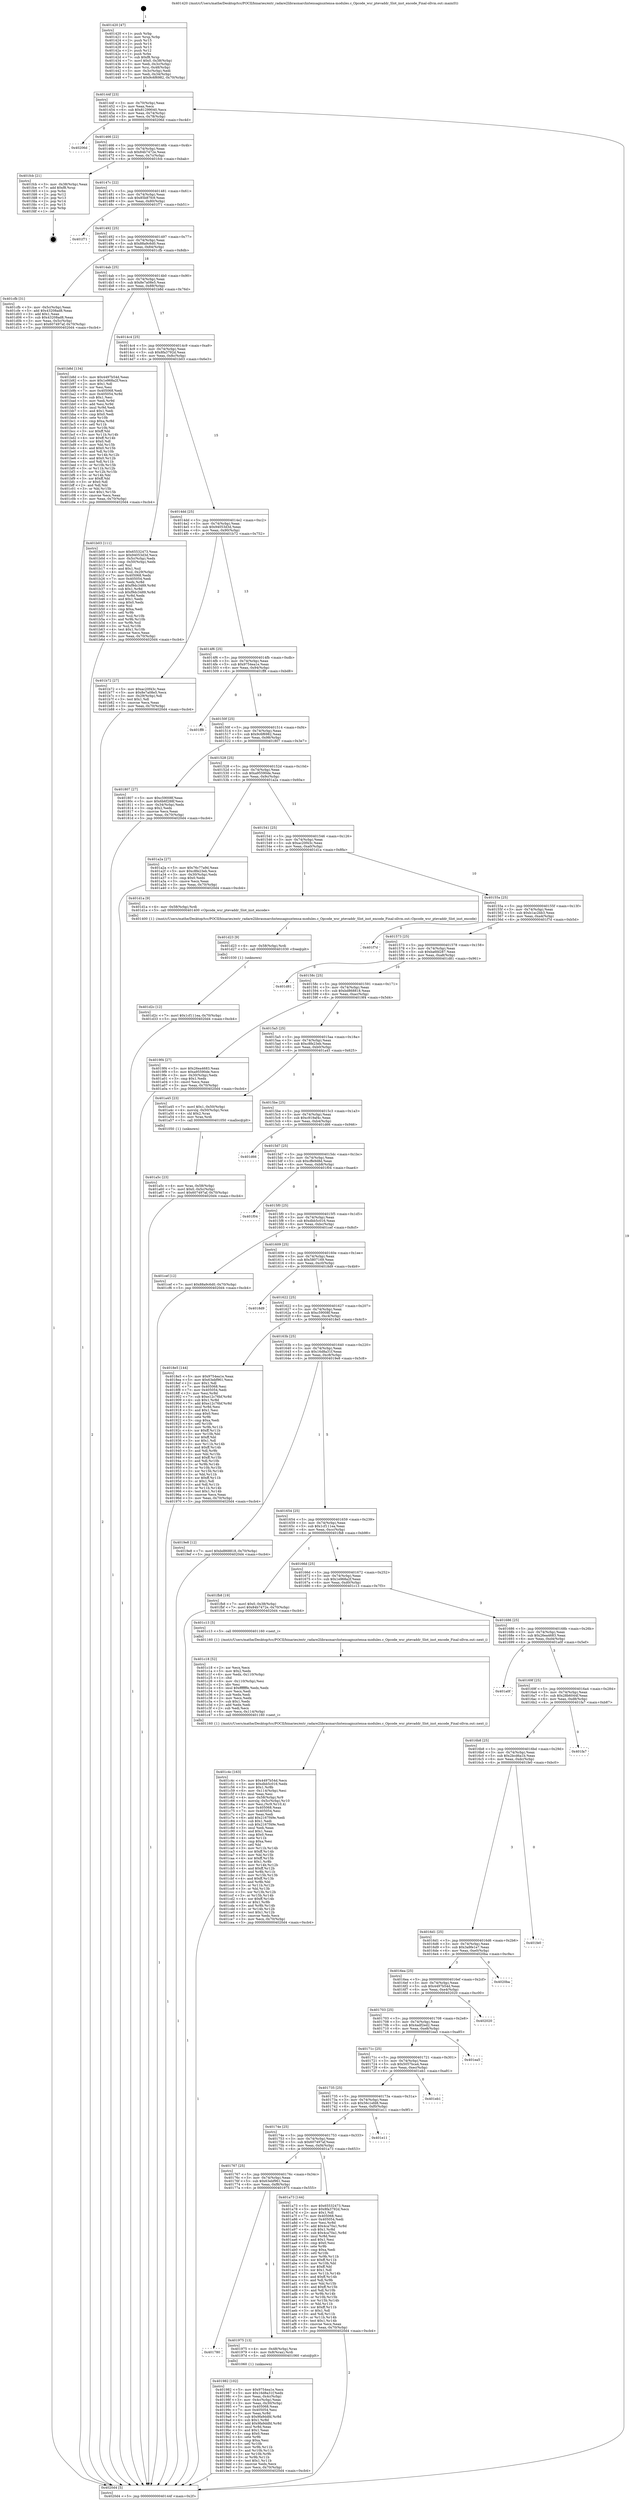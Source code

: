 digraph "0x401420" {
  label = "0x401420 (/mnt/c/Users/mathe/Desktop/tcc/POCII/binaries/extr_radare2librasmarchxtensagnuxtensa-modules.c_Opcode_wsr_ptevaddr_Slot_inst_encode_Final-ollvm.out::main(0))"
  labelloc = "t"
  node[shape=record]

  Entry [label="",width=0.3,height=0.3,shape=circle,fillcolor=black,style=filled]
  "0x40144f" [label="{
     0x40144f [23]\l
     | [instrs]\l
     &nbsp;&nbsp;0x40144f \<+3\>: mov -0x70(%rbp),%eax\l
     &nbsp;&nbsp;0x401452 \<+2\>: mov %eax,%ecx\l
     &nbsp;&nbsp;0x401454 \<+6\>: sub $0x81299040,%ecx\l
     &nbsp;&nbsp;0x40145a \<+3\>: mov %eax,-0x74(%rbp)\l
     &nbsp;&nbsp;0x40145d \<+3\>: mov %ecx,-0x78(%rbp)\l
     &nbsp;&nbsp;0x401460 \<+6\>: je 000000000040206d \<main+0xc4d\>\l
  }"]
  "0x40206d" [label="{
     0x40206d\l
  }", style=dashed]
  "0x401466" [label="{
     0x401466 [22]\l
     | [instrs]\l
     &nbsp;&nbsp;0x401466 \<+5\>: jmp 000000000040146b \<main+0x4b\>\l
     &nbsp;&nbsp;0x40146b \<+3\>: mov -0x74(%rbp),%eax\l
     &nbsp;&nbsp;0x40146e \<+5\>: sub $0x84b7472e,%eax\l
     &nbsp;&nbsp;0x401473 \<+3\>: mov %eax,-0x7c(%rbp)\l
     &nbsp;&nbsp;0x401476 \<+6\>: je 0000000000401fcb \<main+0xbab\>\l
  }"]
  Exit [label="",width=0.3,height=0.3,shape=circle,fillcolor=black,style=filled,peripheries=2]
  "0x401fcb" [label="{
     0x401fcb [21]\l
     | [instrs]\l
     &nbsp;&nbsp;0x401fcb \<+3\>: mov -0x38(%rbp),%eax\l
     &nbsp;&nbsp;0x401fce \<+7\>: add $0xf8,%rsp\l
     &nbsp;&nbsp;0x401fd5 \<+1\>: pop %rbx\l
     &nbsp;&nbsp;0x401fd6 \<+2\>: pop %r12\l
     &nbsp;&nbsp;0x401fd8 \<+2\>: pop %r13\l
     &nbsp;&nbsp;0x401fda \<+2\>: pop %r14\l
     &nbsp;&nbsp;0x401fdc \<+2\>: pop %r15\l
     &nbsp;&nbsp;0x401fde \<+1\>: pop %rbp\l
     &nbsp;&nbsp;0x401fdf \<+1\>: ret\l
  }"]
  "0x40147c" [label="{
     0x40147c [22]\l
     | [instrs]\l
     &nbsp;&nbsp;0x40147c \<+5\>: jmp 0000000000401481 \<main+0x61\>\l
     &nbsp;&nbsp;0x401481 \<+3\>: mov -0x74(%rbp),%eax\l
     &nbsp;&nbsp;0x401484 \<+5\>: sub $0x85b87fc9,%eax\l
     &nbsp;&nbsp;0x401489 \<+3\>: mov %eax,-0x80(%rbp)\l
     &nbsp;&nbsp;0x40148c \<+6\>: je 0000000000401f71 \<main+0xb51\>\l
  }"]
  "0x401d2c" [label="{
     0x401d2c [12]\l
     | [instrs]\l
     &nbsp;&nbsp;0x401d2c \<+7\>: movl $0x1cf111ea,-0x70(%rbp)\l
     &nbsp;&nbsp;0x401d33 \<+5\>: jmp 00000000004020d4 \<main+0xcb4\>\l
  }"]
  "0x401f71" [label="{
     0x401f71\l
  }", style=dashed]
  "0x401492" [label="{
     0x401492 [25]\l
     | [instrs]\l
     &nbsp;&nbsp;0x401492 \<+5\>: jmp 0000000000401497 \<main+0x77\>\l
     &nbsp;&nbsp;0x401497 \<+3\>: mov -0x74(%rbp),%eax\l
     &nbsp;&nbsp;0x40149a \<+5\>: sub $0x88a9c6d0,%eax\l
     &nbsp;&nbsp;0x40149f \<+6\>: mov %eax,-0x84(%rbp)\l
     &nbsp;&nbsp;0x4014a5 \<+6\>: je 0000000000401cfb \<main+0x8db\>\l
  }"]
  "0x401d23" [label="{
     0x401d23 [9]\l
     | [instrs]\l
     &nbsp;&nbsp;0x401d23 \<+4\>: mov -0x58(%rbp),%rdi\l
     &nbsp;&nbsp;0x401d27 \<+5\>: call 0000000000401030 \<free@plt\>\l
     | [calls]\l
     &nbsp;&nbsp;0x401030 \{1\} (unknown)\l
  }"]
  "0x401cfb" [label="{
     0x401cfb [31]\l
     | [instrs]\l
     &nbsp;&nbsp;0x401cfb \<+3\>: mov -0x5c(%rbp),%eax\l
     &nbsp;&nbsp;0x401cfe \<+5\>: add $0x43208ad8,%eax\l
     &nbsp;&nbsp;0x401d03 \<+3\>: add $0x1,%eax\l
     &nbsp;&nbsp;0x401d06 \<+5\>: sub $0x43208ad8,%eax\l
     &nbsp;&nbsp;0x401d0b \<+3\>: mov %eax,-0x5c(%rbp)\l
     &nbsp;&nbsp;0x401d0e \<+7\>: movl $0x607497af,-0x70(%rbp)\l
     &nbsp;&nbsp;0x401d15 \<+5\>: jmp 00000000004020d4 \<main+0xcb4\>\l
  }"]
  "0x4014ab" [label="{
     0x4014ab [25]\l
     | [instrs]\l
     &nbsp;&nbsp;0x4014ab \<+5\>: jmp 00000000004014b0 \<main+0x90\>\l
     &nbsp;&nbsp;0x4014b0 \<+3\>: mov -0x74(%rbp),%eax\l
     &nbsp;&nbsp;0x4014b3 \<+5\>: sub $0x8e7a08e5,%eax\l
     &nbsp;&nbsp;0x4014b8 \<+6\>: mov %eax,-0x88(%rbp)\l
     &nbsp;&nbsp;0x4014be \<+6\>: je 0000000000401b8d \<main+0x76d\>\l
  }"]
  "0x401c4c" [label="{
     0x401c4c [163]\l
     | [instrs]\l
     &nbsp;&nbsp;0x401c4c \<+5\>: mov $0x4497b54d,%ecx\l
     &nbsp;&nbsp;0x401c51 \<+5\>: mov $0xdbb5c016,%edx\l
     &nbsp;&nbsp;0x401c56 \<+3\>: mov $0x1,%r8b\l
     &nbsp;&nbsp;0x401c59 \<+6\>: mov -0x114(%rbp),%esi\l
     &nbsp;&nbsp;0x401c5f \<+3\>: imul %eax,%esi\l
     &nbsp;&nbsp;0x401c62 \<+4\>: mov -0x58(%rbp),%r9\l
     &nbsp;&nbsp;0x401c66 \<+4\>: movslq -0x5c(%rbp),%r10\l
     &nbsp;&nbsp;0x401c6a \<+4\>: mov %esi,(%r9,%r10,4)\l
     &nbsp;&nbsp;0x401c6e \<+7\>: mov 0x405068,%eax\l
     &nbsp;&nbsp;0x401c75 \<+7\>: mov 0x405054,%esi\l
     &nbsp;&nbsp;0x401c7c \<+2\>: mov %eax,%edi\l
     &nbsp;&nbsp;0x401c7e \<+6\>: add $0x2167f49e,%edi\l
     &nbsp;&nbsp;0x401c84 \<+3\>: sub $0x1,%edi\l
     &nbsp;&nbsp;0x401c87 \<+6\>: sub $0x2167f49e,%edi\l
     &nbsp;&nbsp;0x401c8d \<+3\>: imul %edi,%eax\l
     &nbsp;&nbsp;0x401c90 \<+3\>: and $0x1,%eax\l
     &nbsp;&nbsp;0x401c93 \<+3\>: cmp $0x0,%eax\l
     &nbsp;&nbsp;0x401c96 \<+4\>: sete %r11b\l
     &nbsp;&nbsp;0x401c9a \<+3\>: cmp $0xa,%esi\l
     &nbsp;&nbsp;0x401c9d \<+3\>: setl %bl\l
     &nbsp;&nbsp;0x401ca0 \<+3\>: mov %r11b,%r14b\l
     &nbsp;&nbsp;0x401ca3 \<+4\>: xor $0xff,%r14b\l
     &nbsp;&nbsp;0x401ca7 \<+3\>: mov %bl,%r15b\l
     &nbsp;&nbsp;0x401caa \<+4\>: xor $0xff,%r15b\l
     &nbsp;&nbsp;0x401cae \<+4\>: xor $0x1,%r8b\l
     &nbsp;&nbsp;0x401cb2 \<+3\>: mov %r14b,%r12b\l
     &nbsp;&nbsp;0x401cb5 \<+4\>: and $0xff,%r12b\l
     &nbsp;&nbsp;0x401cb9 \<+3\>: and %r8b,%r11b\l
     &nbsp;&nbsp;0x401cbc \<+3\>: mov %r15b,%r13b\l
     &nbsp;&nbsp;0x401cbf \<+4\>: and $0xff,%r13b\l
     &nbsp;&nbsp;0x401cc3 \<+3\>: and %r8b,%bl\l
     &nbsp;&nbsp;0x401cc6 \<+3\>: or %r11b,%r12b\l
     &nbsp;&nbsp;0x401cc9 \<+3\>: or %bl,%r13b\l
     &nbsp;&nbsp;0x401ccc \<+3\>: xor %r13b,%r12b\l
     &nbsp;&nbsp;0x401ccf \<+3\>: or %r15b,%r14b\l
     &nbsp;&nbsp;0x401cd2 \<+4\>: xor $0xff,%r14b\l
     &nbsp;&nbsp;0x401cd6 \<+4\>: or $0x1,%r8b\l
     &nbsp;&nbsp;0x401cda \<+3\>: and %r8b,%r14b\l
     &nbsp;&nbsp;0x401cdd \<+3\>: or %r14b,%r12b\l
     &nbsp;&nbsp;0x401ce0 \<+4\>: test $0x1,%r12b\l
     &nbsp;&nbsp;0x401ce4 \<+3\>: cmovne %edx,%ecx\l
     &nbsp;&nbsp;0x401ce7 \<+3\>: mov %ecx,-0x70(%rbp)\l
     &nbsp;&nbsp;0x401cea \<+5\>: jmp 00000000004020d4 \<main+0xcb4\>\l
  }"]
  "0x401b8d" [label="{
     0x401b8d [134]\l
     | [instrs]\l
     &nbsp;&nbsp;0x401b8d \<+5\>: mov $0x4497b54d,%eax\l
     &nbsp;&nbsp;0x401b92 \<+5\>: mov $0x1e968a2f,%ecx\l
     &nbsp;&nbsp;0x401b97 \<+2\>: mov $0x1,%dl\l
     &nbsp;&nbsp;0x401b99 \<+2\>: xor %esi,%esi\l
     &nbsp;&nbsp;0x401b9b \<+7\>: mov 0x405068,%edi\l
     &nbsp;&nbsp;0x401ba2 \<+8\>: mov 0x405054,%r8d\l
     &nbsp;&nbsp;0x401baa \<+3\>: sub $0x1,%esi\l
     &nbsp;&nbsp;0x401bad \<+3\>: mov %edi,%r9d\l
     &nbsp;&nbsp;0x401bb0 \<+3\>: add %esi,%r9d\l
     &nbsp;&nbsp;0x401bb3 \<+4\>: imul %r9d,%edi\l
     &nbsp;&nbsp;0x401bb7 \<+3\>: and $0x1,%edi\l
     &nbsp;&nbsp;0x401bba \<+3\>: cmp $0x0,%edi\l
     &nbsp;&nbsp;0x401bbd \<+4\>: sete %r10b\l
     &nbsp;&nbsp;0x401bc1 \<+4\>: cmp $0xa,%r8d\l
     &nbsp;&nbsp;0x401bc5 \<+4\>: setl %r11b\l
     &nbsp;&nbsp;0x401bc9 \<+3\>: mov %r10b,%bl\l
     &nbsp;&nbsp;0x401bcc \<+3\>: xor $0xff,%bl\l
     &nbsp;&nbsp;0x401bcf \<+3\>: mov %r11b,%r14b\l
     &nbsp;&nbsp;0x401bd2 \<+4\>: xor $0xff,%r14b\l
     &nbsp;&nbsp;0x401bd6 \<+3\>: xor $0x0,%dl\l
     &nbsp;&nbsp;0x401bd9 \<+3\>: mov %bl,%r15b\l
     &nbsp;&nbsp;0x401bdc \<+4\>: and $0x0,%r15b\l
     &nbsp;&nbsp;0x401be0 \<+3\>: and %dl,%r10b\l
     &nbsp;&nbsp;0x401be3 \<+3\>: mov %r14b,%r12b\l
     &nbsp;&nbsp;0x401be6 \<+4\>: and $0x0,%r12b\l
     &nbsp;&nbsp;0x401bea \<+3\>: and %dl,%r11b\l
     &nbsp;&nbsp;0x401bed \<+3\>: or %r10b,%r15b\l
     &nbsp;&nbsp;0x401bf0 \<+3\>: or %r11b,%r12b\l
     &nbsp;&nbsp;0x401bf3 \<+3\>: xor %r12b,%r15b\l
     &nbsp;&nbsp;0x401bf6 \<+3\>: or %r14b,%bl\l
     &nbsp;&nbsp;0x401bf9 \<+3\>: xor $0xff,%bl\l
     &nbsp;&nbsp;0x401bfc \<+3\>: or $0x0,%dl\l
     &nbsp;&nbsp;0x401bff \<+2\>: and %dl,%bl\l
     &nbsp;&nbsp;0x401c01 \<+3\>: or %bl,%r15b\l
     &nbsp;&nbsp;0x401c04 \<+4\>: test $0x1,%r15b\l
     &nbsp;&nbsp;0x401c08 \<+3\>: cmovne %ecx,%eax\l
     &nbsp;&nbsp;0x401c0b \<+3\>: mov %eax,-0x70(%rbp)\l
     &nbsp;&nbsp;0x401c0e \<+5\>: jmp 00000000004020d4 \<main+0xcb4\>\l
  }"]
  "0x4014c4" [label="{
     0x4014c4 [25]\l
     | [instrs]\l
     &nbsp;&nbsp;0x4014c4 \<+5\>: jmp 00000000004014c9 \<main+0xa9\>\l
     &nbsp;&nbsp;0x4014c9 \<+3\>: mov -0x74(%rbp),%eax\l
     &nbsp;&nbsp;0x4014cc \<+5\>: sub $0x8fa3792d,%eax\l
     &nbsp;&nbsp;0x4014d1 \<+6\>: mov %eax,-0x8c(%rbp)\l
     &nbsp;&nbsp;0x4014d7 \<+6\>: je 0000000000401b03 \<main+0x6e3\>\l
  }"]
  "0x401c18" [label="{
     0x401c18 [52]\l
     | [instrs]\l
     &nbsp;&nbsp;0x401c18 \<+2\>: xor %ecx,%ecx\l
     &nbsp;&nbsp;0x401c1a \<+5\>: mov $0x2,%edx\l
     &nbsp;&nbsp;0x401c1f \<+6\>: mov %edx,-0x110(%rbp)\l
     &nbsp;&nbsp;0x401c25 \<+1\>: cltd\l
     &nbsp;&nbsp;0x401c26 \<+6\>: mov -0x110(%rbp),%esi\l
     &nbsp;&nbsp;0x401c2c \<+2\>: idiv %esi\l
     &nbsp;&nbsp;0x401c2e \<+6\>: imul $0xfffffffe,%edx,%edx\l
     &nbsp;&nbsp;0x401c34 \<+2\>: mov %ecx,%edi\l
     &nbsp;&nbsp;0x401c36 \<+2\>: sub %edx,%edi\l
     &nbsp;&nbsp;0x401c38 \<+2\>: mov %ecx,%edx\l
     &nbsp;&nbsp;0x401c3a \<+3\>: sub $0x1,%edx\l
     &nbsp;&nbsp;0x401c3d \<+2\>: add %edx,%edi\l
     &nbsp;&nbsp;0x401c3f \<+2\>: sub %edi,%ecx\l
     &nbsp;&nbsp;0x401c41 \<+6\>: mov %ecx,-0x114(%rbp)\l
     &nbsp;&nbsp;0x401c47 \<+5\>: call 0000000000401160 \<next_i\>\l
     | [calls]\l
     &nbsp;&nbsp;0x401160 \{1\} (/mnt/c/Users/mathe/Desktop/tcc/POCII/binaries/extr_radare2librasmarchxtensagnuxtensa-modules.c_Opcode_wsr_ptevaddr_Slot_inst_encode_Final-ollvm.out::next_i)\l
  }"]
  "0x401b03" [label="{
     0x401b03 [111]\l
     | [instrs]\l
     &nbsp;&nbsp;0x401b03 \<+5\>: mov $0x65532473,%eax\l
     &nbsp;&nbsp;0x401b08 \<+5\>: mov $0x94053d3d,%ecx\l
     &nbsp;&nbsp;0x401b0d \<+3\>: mov -0x5c(%rbp),%edx\l
     &nbsp;&nbsp;0x401b10 \<+3\>: cmp -0x50(%rbp),%edx\l
     &nbsp;&nbsp;0x401b13 \<+4\>: setl %sil\l
     &nbsp;&nbsp;0x401b17 \<+4\>: and $0x1,%sil\l
     &nbsp;&nbsp;0x401b1b \<+4\>: mov %sil,-0x29(%rbp)\l
     &nbsp;&nbsp;0x401b1f \<+7\>: mov 0x405068,%edx\l
     &nbsp;&nbsp;0x401b26 \<+7\>: mov 0x405054,%edi\l
     &nbsp;&nbsp;0x401b2d \<+3\>: mov %edx,%r8d\l
     &nbsp;&nbsp;0x401b30 \<+7\>: add $0xf9dc3489,%r8d\l
     &nbsp;&nbsp;0x401b37 \<+4\>: sub $0x1,%r8d\l
     &nbsp;&nbsp;0x401b3b \<+7\>: sub $0xf9dc3489,%r8d\l
     &nbsp;&nbsp;0x401b42 \<+4\>: imul %r8d,%edx\l
     &nbsp;&nbsp;0x401b46 \<+3\>: and $0x1,%edx\l
     &nbsp;&nbsp;0x401b49 \<+3\>: cmp $0x0,%edx\l
     &nbsp;&nbsp;0x401b4c \<+4\>: sete %sil\l
     &nbsp;&nbsp;0x401b50 \<+3\>: cmp $0xa,%edi\l
     &nbsp;&nbsp;0x401b53 \<+4\>: setl %r9b\l
     &nbsp;&nbsp;0x401b57 \<+3\>: mov %sil,%r10b\l
     &nbsp;&nbsp;0x401b5a \<+3\>: and %r9b,%r10b\l
     &nbsp;&nbsp;0x401b5d \<+3\>: xor %r9b,%sil\l
     &nbsp;&nbsp;0x401b60 \<+3\>: or %sil,%r10b\l
     &nbsp;&nbsp;0x401b63 \<+4\>: test $0x1,%r10b\l
     &nbsp;&nbsp;0x401b67 \<+3\>: cmovne %ecx,%eax\l
     &nbsp;&nbsp;0x401b6a \<+3\>: mov %eax,-0x70(%rbp)\l
     &nbsp;&nbsp;0x401b6d \<+5\>: jmp 00000000004020d4 \<main+0xcb4\>\l
  }"]
  "0x4014dd" [label="{
     0x4014dd [25]\l
     | [instrs]\l
     &nbsp;&nbsp;0x4014dd \<+5\>: jmp 00000000004014e2 \<main+0xc2\>\l
     &nbsp;&nbsp;0x4014e2 \<+3\>: mov -0x74(%rbp),%eax\l
     &nbsp;&nbsp;0x4014e5 \<+5\>: sub $0x94053d3d,%eax\l
     &nbsp;&nbsp;0x4014ea \<+6\>: mov %eax,-0x90(%rbp)\l
     &nbsp;&nbsp;0x4014f0 \<+6\>: je 0000000000401b72 \<main+0x752\>\l
  }"]
  "0x401a5c" [label="{
     0x401a5c [23]\l
     | [instrs]\l
     &nbsp;&nbsp;0x401a5c \<+4\>: mov %rax,-0x58(%rbp)\l
     &nbsp;&nbsp;0x401a60 \<+7\>: movl $0x0,-0x5c(%rbp)\l
     &nbsp;&nbsp;0x401a67 \<+7\>: movl $0x607497af,-0x70(%rbp)\l
     &nbsp;&nbsp;0x401a6e \<+5\>: jmp 00000000004020d4 \<main+0xcb4\>\l
  }"]
  "0x401b72" [label="{
     0x401b72 [27]\l
     | [instrs]\l
     &nbsp;&nbsp;0x401b72 \<+5\>: mov $0xac20f43c,%eax\l
     &nbsp;&nbsp;0x401b77 \<+5\>: mov $0x8e7a08e5,%ecx\l
     &nbsp;&nbsp;0x401b7c \<+3\>: mov -0x29(%rbp),%dl\l
     &nbsp;&nbsp;0x401b7f \<+3\>: test $0x1,%dl\l
     &nbsp;&nbsp;0x401b82 \<+3\>: cmovne %ecx,%eax\l
     &nbsp;&nbsp;0x401b85 \<+3\>: mov %eax,-0x70(%rbp)\l
     &nbsp;&nbsp;0x401b88 \<+5\>: jmp 00000000004020d4 \<main+0xcb4\>\l
  }"]
  "0x4014f6" [label="{
     0x4014f6 [25]\l
     | [instrs]\l
     &nbsp;&nbsp;0x4014f6 \<+5\>: jmp 00000000004014fb \<main+0xdb\>\l
     &nbsp;&nbsp;0x4014fb \<+3\>: mov -0x74(%rbp),%eax\l
     &nbsp;&nbsp;0x4014fe \<+5\>: sub $0x9754ea1e,%eax\l
     &nbsp;&nbsp;0x401503 \<+6\>: mov %eax,-0x94(%rbp)\l
     &nbsp;&nbsp;0x401509 \<+6\>: je 0000000000401ff8 \<main+0xbd8\>\l
  }"]
  "0x401982" [label="{
     0x401982 [102]\l
     | [instrs]\l
     &nbsp;&nbsp;0x401982 \<+5\>: mov $0x9754ea1e,%ecx\l
     &nbsp;&nbsp;0x401987 \<+5\>: mov $0x16d8a31f,%edx\l
     &nbsp;&nbsp;0x40198c \<+3\>: mov %eax,-0x4c(%rbp)\l
     &nbsp;&nbsp;0x40198f \<+3\>: mov -0x4c(%rbp),%eax\l
     &nbsp;&nbsp;0x401992 \<+3\>: mov %eax,-0x30(%rbp)\l
     &nbsp;&nbsp;0x401995 \<+7\>: mov 0x405068,%eax\l
     &nbsp;&nbsp;0x40199c \<+7\>: mov 0x405054,%esi\l
     &nbsp;&nbsp;0x4019a3 \<+3\>: mov %eax,%r8d\l
     &nbsp;&nbsp;0x4019a6 \<+7\>: sub $0x9fa9ddfd,%r8d\l
     &nbsp;&nbsp;0x4019ad \<+4\>: sub $0x1,%r8d\l
     &nbsp;&nbsp;0x4019b1 \<+7\>: add $0x9fa9ddfd,%r8d\l
     &nbsp;&nbsp;0x4019b8 \<+4\>: imul %r8d,%eax\l
     &nbsp;&nbsp;0x4019bc \<+3\>: and $0x1,%eax\l
     &nbsp;&nbsp;0x4019bf \<+3\>: cmp $0x0,%eax\l
     &nbsp;&nbsp;0x4019c2 \<+4\>: sete %r9b\l
     &nbsp;&nbsp;0x4019c6 \<+3\>: cmp $0xa,%esi\l
     &nbsp;&nbsp;0x4019c9 \<+4\>: setl %r10b\l
     &nbsp;&nbsp;0x4019cd \<+3\>: mov %r9b,%r11b\l
     &nbsp;&nbsp;0x4019d0 \<+3\>: and %r10b,%r11b\l
     &nbsp;&nbsp;0x4019d3 \<+3\>: xor %r10b,%r9b\l
     &nbsp;&nbsp;0x4019d6 \<+3\>: or %r9b,%r11b\l
     &nbsp;&nbsp;0x4019d9 \<+4\>: test $0x1,%r11b\l
     &nbsp;&nbsp;0x4019dd \<+3\>: cmovne %edx,%ecx\l
     &nbsp;&nbsp;0x4019e0 \<+3\>: mov %ecx,-0x70(%rbp)\l
     &nbsp;&nbsp;0x4019e3 \<+5\>: jmp 00000000004020d4 \<main+0xcb4\>\l
  }"]
  "0x401ff8" [label="{
     0x401ff8\l
  }", style=dashed]
  "0x40150f" [label="{
     0x40150f [25]\l
     | [instrs]\l
     &nbsp;&nbsp;0x40150f \<+5\>: jmp 0000000000401514 \<main+0xf4\>\l
     &nbsp;&nbsp;0x401514 \<+3\>: mov -0x74(%rbp),%eax\l
     &nbsp;&nbsp;0x401517 \<+5\>: sub $0x9c6f6982,%eax\l
     &nbsp;&nbsp;0x40151c \<+6\>: mov %eax,-0x98(%rbp)\l
     &nbsp;&nbsp;0x401522 \<+6\>: je 0000000000401807 \<main+0x3e7\>\l
  }"]
  "0x401780" [label="{
     0x401780\l
  }", style=dashed]
  "0x401807" [label="{
     0x401807 [27]\l
     | [instrs]\l
     &nbsp;&nbsp;0x401807 \<+5\>: mov $0xc59008f,%eax\l
     &nbsp;&nbsp;0x40180c \<+5\>: mov $0x6b6f288f,%ecx\l
     &nbsp;&nbsp;0x401811 \<+3\>: mov -0x34(%rbp),%edx\l
     &nbsp;&nbsp;0x401814 \<+3\>: cmp $0x2,%edx\l
     &nbsp;&nbsp;0x401817 \<+3\>: cmovne %ecx,%eax\l
     &nbsp;&nbsp;0x40181a \<+3\>: mov %eax,-0x70(%rbp)\l
     &nbsp;&nbsp;0x40181d \<+5\>: jmp 00000000004020d4 \<main+0xcb4\>\l
  }"]
  "0x401528" [label="{
     0x401528 [25]\l
     | [instrs]\l
     &nbsp;&nbsp;0x401528 \<+5\>: jmp 000000000040152d \<main+0x10d\>\l
     &nbsp;&nbsp;0x40152d \<+3\>: mov -0x74(%rbp),%eax\l
     &nbsp;&nbsp;0x401530 \<+5\>: sub $0xa95590de,%eax\l
     &nbsp;&nbsp;0x401535 \<+6\>: mov %eax,-0x9c(%rbp)\l
     &nbsp;&nbsp;0x40153b \<+6\>: je 0000000000401a2a \<main+0x60a\>\l
  }"]
  "0x4020d4" [label="{
     0x4020d4 [5]\l
     | [instrs]\l
     &nbsp;&nbsp;0x4020d4 \<+5\>: jmp 000000000040144f \<main+0x2f\>\l
  }"]
  "0x401420" [label="{
     0x401420 [47]\l
     | [instrs]\l
     &nbsp;&nbsp;0x401420 \<+1\>: push %rbp\l
     &nbsp;&nbsp;0x401421 \<+3\>: mov %rsp,%rbp\l
     &nbsp;&nbsp;0x401424 \<+2\>: push %r15\l
     &nbsp;&nbsp;0x401426 \<+2\>: push %r14\l
     &nbsp;&nbsp;0x401428 \<+2\>: push %r13\l
     &nbsp;&nbsp;0x40142a \<+2\>: push %r12\l
     &nbsp;&nbsp;0x40142c \<+1\>: push %rbx\l
     &nbsp;&nbsp;0x40142d \<+7\>: sub $0xf8,%rsp\l
     &nbsp;&nbsp;0x401434 \<+7\>: movl $0x0,-0x38(%rbp)\l
     &nbsp;&nbsp;0x40143b \<+3\>: mov %edi,-0x3c(%rbp)\l
     &nbsp;&nbsp;0x40143e \<+4\>: mov %rsi,-0x48(%rbp)\l
     &nbsp;&nbsp;0x401442 \<+3\>: mov -0x3c(%rbp),%edi\l
     &nbsp;&nbsp;0x401445 \<+3\>: mov %edi,-0x34(%rbp)\l
     &nbsp;&nbsp;0x401448 \<+7\>: movl $0x9c6f6982,-0x70(%rbp)\l
  }"]
  "0x401975" [label="{
     0x401975 [13]\l
     | [instrs]\l
     &nbsp;&nbsp;0x401975 \<+4\>: mov -0x48(%rbp),%rax\l
     &nbsp;&nbsp;0x401979 \<+4\>: mov 0x8(%rax),%rdi\l
     &nbsp;&nbsp;0x40197d \<+5\>: call 0000000000401060 \<atoi@plt\>\l
     | [calls]\l
     &nbsp;&nbsp;0x401060 \{1\} (unknown)\l
  }"]
  "0x401a2a" [label="{
     0x401a2a [27]\l
     | [instrs]\l
     &nbsp;&nbsp;0x401a2a \<+5\>: mov $0x76c77a9d,%eax\l
     &nbsp;&nbsp;0x401a2f \<+5\>: mov $0xc8fe23eb,%ecx\l
     &nbsp;&nbsp;0x401a34 \<+3\>: mov -0x30(%rbp),%edx\l
     &nbsp;&nbsp;0x401a37 \<+3\>: cmp $0x0,%edx\l
     &nbsp;&nbsp;0x401a3a \<+3\>: cmove %ecx,%eax\l
     &nbsp;&nbsp;0x401a3d \<+3\>: mov %eax,-0x70(%rbp)\l
     &nbsp;&nbsp;0x401a40 \<+5\>: jmp 00000000004020d4 \<main+0xcb4\>\l
  }"]
  "0x401541" [label="{
     0x401541 [25]\l
     | [instrs]\l
     &nbsp;&nbsp;0x401541 \<+5\>: jmp 0000000000401546 \<main+0x126\>\l
     &nbsp;&nbsp;0x401546 \<+3\>: mov -0x74(%rbp),%eax\l
     &nbsp;&nbsp;0x401549 \<+5\>: sub $0xac20f43c,%eax\l
     &nbsp;&nbsp;0x40154e \<+6\>: mov %eax,-0xa0(%rbp)\l
     &nbsp;&nbsp;0x401554 \<+6\>: je 0000000000401d1a \<main+0x8fa\>\l
  }"]
  "0x401767" [label="{
     0x401767 [25]\l
     | [instrs]\l
     &nbsp;&nbsp;0x401767 \<+5\>: jmp 000000000040176c \<main+0x34c\>\l
     &nbsp;&nbsp;0x40176c \<+3\>: mov -0x74(%rbp),%eax\l
     &nbsp;&nbsp;0x40176f \<+5\>: sub $0x63ebf961,%eax\l
     &nbsp;&nbsp;0x401774 \<+6\>: mov %eax,-0xf8(%rbp)\l
     &nbsp;&nbsp;0x40177a \<+6\>: je 0000000000401975 \<main+0x555\>\l
  }"]
  "0x401d1a" [label="{
     0x401d1a [9]\l
     | [instrs]\l
     &nbsp;&nbsp;0x401d1a \<+4\>: mov -0x58(%rbp),%rdi\l
     &nbsp;&nbsp;0x401d1e \<+5\>: call 0000000000401400 \<Opcode_wsr_ptevaddr_Slot_inst_encode\>\l
     | [calls]\l
     &nbsp;&nbsp;0x401400 \{1\} (/mnt/c/Users/mathe/Desktop/tcc/POCII/binaries/extr_radare2librasmarchxtensagnuxtensa-modules.c_Opcode_wsr_ptevaddr_Slot_inst_encode_Final-ollvm.out::Opcode_wsr_ptevaddr_Slot_inst_encode)\l
  }"]
  "0x40155a" [label="{
     0x40155a [25]\l
     | [instrs]\l
     &nbsp;&nbsp;0x40155a \<+5\>: jmp 000000000040155f \<main+0x13f\>\l
     &nbsp;&nbsp;0x40155f \<+3\>: mov -0x74(%rbp),%eax\l
     &nbsp;&nbsp;0x401562 \<+5\>: sub $0xb1ac2bb3,%eax\l
     &nbsp;&nbsp;0x401567 \<+6\>: mov %eax,-0xa4(%rbp)\l
     &nbsp;&nbsp;0x40156d \<+6\>: je 0000000000401f7d \<main+0xb5d\>\l
  }"]
  "0x401a73" [label="{
     0x401a73 [144]\l
     | [instrs]\l
     &nbsp;&nbsp;0x401a73 \<+5\>: mov $0x65532473,%eax\l
     &nbsp;&nbsp;0x401a78 \<+5\>: mov $0x8fa3792d,%ecx\l
     &nbsp;&nbsp;0x401a7d \<+2\>: mov $0x1,%dl\l
     &nbsp;&nbsp;0x401a7f \<+7\>: mov 0x405068,%esi\l
     &nbsp;&nbsp;0x401a86 \<+7\>: mov 0x405054,%edi\l
     &nbsp;&nbsp;0x401a8d \<+3\>: mov %esi,%r8d\l
     &nbsp;&nbsp;0x401a90 \<+7\>: add $0x4ca70a1,%r8d\l
     &nbsp;&nbsp;0x401a97 \<+4\>: sub $0x1,%r8d\l
     &nbsp;&nbsp;0x401a9b \<+7\>: sub $0x4ca70a1,%r8d\l
     &nbsp;&nbsp;0x401aa2 \<+4\>: imul %r8d,%esi\l
     &nbsp;&nbsp;0x401aa6 \<+3\>: and $0x1,%esi\l
     &nbsp;&nbsp;0x401aa9 \<+3\>: cmp $0x0,%esi\l
     &nbsp;&nbsp;0x401aac \<+4\>: sete %r9b\l
     &nbsp;&nbsp;0x401ab0 \<+3\>: cmp $0xa,%edi\l
     &nbsp;&nbsp;0x401ab3 \<+4\>: setl %r10b\l
     &nbsp;&nbsp;0x401ab7 \<+3\>: mov %r9b,%r11b\l
     &nbsp;&nbsp;0x401aba \<+4\>: xor $0xff,%r11b\l
     &nbsp;&nbsp;0x401abe \<+3\>: mov %r10b,%bl\l
     &nbsp;&nbsp;0x401ac1 \<+3\>: xor $0xff,%bl\l
     &nbsp;&nbsp;0x401ac4 \<+3\>: xor $0x1,%dl\l
     &nbsp;&nbsp;0x401ac7 \<+3\>: mov %r11b,%r14b\l
     &nbsp;&nbsp;0x401aca \<+4\>: and $0xff,%r14b\l
     &nbsp;&nbsp;0x401ace \<+3\>: and %dl,%r9b\l
     &nbsp;&nbsp;0x401ad1 \<+3\>: mov %bl,%r15b\l
     &nbsp;&nbsp;0x401ad4 \<+4\>: and $0xff,%r15b\l
     &nbsp;&nbsp;0x401ad8 \<+3\>: and %dl,%r10b\l
     &nbsp;&nbsp;0x401adb \<+3\>: or %r9b,%r14b\l
     &nbsp;&nbsp;0x401ade \<+3\>: or %r10b,%r15b\l
     &nbsp;&nbsp;0x401ae1 \<+3\>: xor %r15b,%r14b\l
     &nbsp;&nbsp;0x401ae4 \<+3\>: or %bl,%r11b\l
     &nbsp;&nbsp;0x401ae7 \<+4\>: xor $0xff,%r11b\l
     &nbsp;&nbsp;0x401aeb \<+3\>: or $0x1,%dl\l
     &nbsp;&nbsp;0x401aee \<+3\>: and %dl,%r11b\l
     &nbsp;&nbsp;0x401af1 \<+3\>: or %r11b,%r14b\l
     &nbsp;&nbsp;0x401af4 \<+4\>: test $0x1,%r14b\l
     &nbsp;&nbsp;0x401af8 \<+3\>: cmovne %ecx,%eax\l
     &nbsp;&nbsp;0x401afb \<+3\>: mov %eax,-0x70(%rbp)\l
     &nbsp;&nbsp;0x401afe \<+5\>: jmp 00000000004020d4 \<main+0xcb4\>\l
  }"]
  "0x401f7d" [label="{
     0x401f7d\l
  }", style=dashed]
  "0x401573" [label="{
     0x401573 [25]\l
     | [instrs]\l
     &nbsp;&nbsp;0x401573 \<+5\>: jmp 0000000000401578 \<main+0x158\>\l
     &nbsp;&nbsp;0x401578 \<+3\>: mov -0x74(%rbp),%eax\l
     &nbsp;&nbsp;0x40157b \<+5\>: sub $0xba6fd287,%eax\l
     &nbsp;&nbsp;0x401580 \<+6\>: mov %eax,-0xa8(%rbp)\l
     &nbsp;&nbsp;0x401586 \<+6\>: je 0000000000401d81 \<main+0x961\>\l
  }"]
  "0x40174e" [label="{
     0x40174e [25]\l
     | [instrs]\l
     &nbsp;&nbsp;0x40174e \<+5\>: jmp 0000000000401753 \<main+0x333\>\l
     &nbsp;&nbsp;0x401753 \<+3\>: mov -0x74(%rbp),%eax\l
     &nbsp;&nbsp;0x401756 \<+5\>: sub $0x607497af,%eax\l
     &nbsp;&nbsp;0x40175b \<+6\>: mov %eax,-0xf4(%rbp)\l
     &nbsp;&nbsp;0x401761 \<+6\>: je 0000000000401a73 \<main+0x653\>\l
  }"]
  "0x401d81" [label="{
     0x401d81\l
  }", style=dashed]
  "0x40158c" [label="{
     0x40158c [25]\l
     | [instrs]\l
     &nbsp;&nbsp;0x40158c \<+5\>: jmp 0000000000401591 \<main+0x171\>\l
     &nbsp;&nbsp;0x401591 \<+3\>: mov -0x74(%rbp),%eax\l
     &nbsp;&nbsp;0x401594 \<+5\>: sub $0xbd868818,%eax\l
     &nbsp;&nbsp;0x401599 \<+6\>: mov %eax,-0xac(%rbp)\l
     &nbsp;&nbsp;0x40159f \<+6\>: je 00000000004019f4 \<main+0x5d4\>\l
  }"]
  "0x401e11" [label="{
     0x401e11\l
  }", style=dashed]
  "0x4019f4" [label="{
     0x4019f4 [27]\l
     | [instrs]\l
     &nbsp;&nbsp;0x4019f4 \<+5\>: mov $0x26ea4683,%eax\l
     &nbsp;&nbsp;0x4019f9 \<+5\>: mov $0xa95590de,%ecx\l
     &nbsp;&nbsp;0x4019fe \<+3\>: mov -0x30(%rbp),%edx\l
     &nbsp;&nbsp;0x401a01 \<+3\>: cmp $0x1,%edx\l
     &nbsp;&nbsp;0x401a04 \<+3\>: cmovl %ecx,%eax\l
     &nbsp;&nbsp;0x401a07 \<+3\>: mov %eax,-0x70(%rbp)\l
     &nbsp;&nbsp;0x401a0a \<+5\>: jmp 00000000004020d4 \<main+0xcb4\>\l
  }"]
  "0x4015a5" [label="{
     0x4015a5 [25]\l
     | [instrs]\l
     &nbsp;&nbsp;0x4015a5 \<+5\>: jmp 00000000004015aa \<main+0x18a\>\l
     &nbsp;&nbsp;0x4015aa \<+3\>: mov -0x74(%rbp),%eax\l
     &nbsp;&nbsp;0x4015ad \<+5\>: sub $0xc8fe23eb,%eax\l
     &nbsp;&nbsp;0x4015b2 \<+6\>: mov %eax,-0xb0(%rbp)\l
     &nbsp;&nbsp;0x4015b8 \<+6\>: je 0000000000401a45 \<main+0x625\>\l
  }"]
  "0x401735" [label="{
     0x401735 [25]\l
     | [instrs]\l
     &nbsp;&nbsp;0x401735 \<+5\>: jmp 000000000040173a \<main+0x31a\>\l
     &nbsp;&nbsp;0x40173a \<+3\>: mov -0x74(%rbp),%eax\l
     &nbsp;&nbsp;0x40173d \<+5\>: sub $0x56c1efd8,%eax\l
     &nbsp;&nbsp;0x401742 \<+6\>: mov %eax,-0xf0(%rbp)\l
     &nbsp;&nbsp;0x401748 \<+6\>: je 0000000000401e11 \<main+0x9f1\>\l
  }"]
  "0x401a45" [label="{
     0x401a45 [23]\l
     | [instrs]\l
     &nbsp;&nbsp;0x401a45 \<+7\>: movl $0x1,-0x50(%rbp)\l
     &nbsp;&nbsp;0x401a4c \<+4\>: movslq -0x50(%rbp),%rax\l
     &nbsp;&nbsp;0x401a50 \<+4\>: shl $0x2,%rax\l
     &nbsp;&nbsp;0x401a54 \<+3\>: mov %rax,%rdi\l
     &nbsp;&nbsp;0x401a57 \<+5\>: call 0000000000401050 \<malloc@plt\>\l
     | [calls]\l
     &nbsp;&nbsp;0x401050 \{1\} (unknown)\l
  }"]
  "0x4015be" [label="{
     0x4015be [25]\l
     | [instrs]\l
     &nbsp;&nbsp;0x4015be \<+5\>: jmp 00000000004015c3 \<main+0x1a3\>\l
     &nbsp;&nbsp;0x4015c3 \<+3\>: mov -0x74(%rbp),%eax\l
     &nbsp;&nbsp;0x4015c6 \<+5\>: sub $0xc919af4c,%eax\l
     &nbsp;&nbsp;0x4015cb \<+6\>: mov %eax,-0xb4(%rbp)\l
     &nbsp;&nbsp;0x4015d1 \<+6\>: je 0000000000401d66 \<main+0x946\>\l
  }"]
  "0x401eb1" [label="{
     0x401eb1\l
  }", style=dashed]
  "0x401d66" [label="{
     0x401d66\l
  }", style=dashed]
  "0x4015d7" [label="{
     0x4015d7 [25]\l
     | [instrs]\l
     &nbsp;&nbsp;0x4015d7 \<+5\>: jmp 00000000004015dc \<main+0x1bc\>\l
     &nbsp;&nbsp;0x4015dc \<+3\>: mov -0x74(%rbp),%eax\l
     &nbsp;&nbsp;0x4015df \<+5\>: sub $0xcffe9d8d,%eax\l
     &nbsp;&nbsp;0x4015e4 \<+6\>: mov %eax,-0xb8(%rbp)\l
     &nbsp;&nbsp;0x4015ea \<+6\>: je 0000000000401f04 \<main+0xae4\>\l
  }"]
  "0x40171c" [label="{
     0x40171c [25]\l
     | [instrs]\l
     &nbsp;&nbsp;0x40171c \<+5\>: jmp 0000000000401721 \<main+0x301\>\l
     &nbsp;&nbsp;0x401721 \<+3\>: mov -0x74(%rbp),%eax\l
     &nbsp;&nbsp;0x401724 \<+5\>: sub $0x5057bca4,%eax\l
     &nbsp;&nbsp;0x401729 \<+6\>: mov %eax,-0xec(%rbp)\l
     &nbsp;&nbsp;0x40172f \<+6\>: je 0000000000401eb1 \<main+0xa91\>\l
  }"]
  "0x401f04" [label="{
     0x401f04\l
  }", style=dashed]
  "0x4015f0" [label="{
     0x4015f0 [25]\l
     | [instrs]\l
     &nbsp;&nbsp;0x4015f0 \<+5\>: jmp 00000000004015f5 \<main+0x1d5\>\l
     &nbsp;&nbsp;0x4015f5 \<+3\>: mov -0x74(%rbp),%eax\l
     &nbsp;&nbsp;0x4015f8 \<+5\>: sub $0xdbb5c016,%eax\l
     &nbsp;&nbsp;0x4015fd \<+6\>: mov %eax,-0xbc(%rbp)\l
     &nbsp;&nbsp;0x401603 \<+6\>: je 0000000000401cef \<main+0x8cf\>\l
  }"]
  "0x401ea5" [label="{
     0x401ea5\l
  }", style=dashed]
  "0x401cef" [label="{
     0x401cef [12]\l
     | [instrs]\l
     &nbsp;&nbsp;0x401cef \<+7\>: movl $0x88a9c6d0,-0x70(%rbp)\l
     &nbsp;&nbsp;0x401cf6 \<+5\>: jmp 00000000004020d4 \<main+0xcb4\>\l
  }"]
  "0x401609" [label="{
     0x401609 [25]\l
     | [instrs]\l
     &nbsp;&nbsp;0x401609 \<+5\>: jmp 000000000040160e \<main+0x1ee\>\l
     &nbsp;&nbsp;0x40160e \<+3\>: mov -0x74(%rbp),%eax\l
     &nbsp;&nbsp;0x401611 \<+5\>: sub $0x5807169,%eax\l
     &nbsp;&nbsp;0x401616 \<+6\>: mov %eax,-0xc0(%rbp)\l
     &nbsp;&nbsp;0x40161c \<+6\>: je 00000000004018d9 \<main+0x4b9\>\l
  }"]
  "0x401703" [label="{
     0x401703 [25]\l
     | [instrs]\l
     &nbsp;&nbsp;0x401703 \<+5\>: jmp 0000000000401708 \<main+0x2e8\>\l
     &nbsp;&nbsp;0x401708 \<+3\>: mov -0x74(%rbp),%eax\l
     &nbsp;&nbsp;0x40170b \<+5\>: sub $0x4adf2ed2,%eax\l
     &nbsp;&nbsp;0x401710 \<+6\>: mov %eax,-0xe8(%rbp)\l
     &nbsp;&nbsp;0x401716 \<+6\>: je 0000000000401ea5 \<main+0xa85\>\l
  }"]
  "0x4018d9" [label="{
     0x4018d9\l
  }", style=dashed]
  "0x401622" [label="{
     0x401622 [25]\l
     | [instrs]\l
     &nbsp;&nbsp;0x401622 \<+5\>: jmp 0000000000401627 \<main+0x207\>\l
     &nbsp;&nbsp;0x401627 \<+3\>: mov -0x74(%rbp),%eax\l
     &nbsp;&nbsp;0x40162a \<+5\>: sub $0xc59008f,%eax\l
     &nbsp;&nbsp;0x40162f \<+6\>: mov %eax,-0xc4(%rbp)\l
     &nbsp;&nbsp;0x401635 \<+6\>: je 00000000004018e5 \<main+0x4c5\>\l
  }"]
  "0x402020" [label="{
     0x402020\l
  }", style=dashed]
  "0x4018e5" [label="{
     0x4018e5 [144]\l
     | [instrs]\l
     &nbsp;&nbsp;0x4018e5 \<+5\>: mov $0x9754ea1e,%eax\l
     &nbsp;&nbsp;0x4018ea \<+5\>: mov $0x63ebf961,%ecx\l
     &nbsp;&nbsp;0x4018ef \<+2\>: mov $0x1,%dl\l
     &nbsp;&nbsp;0x4018f1 \<+7\>: mov 0x405068,%esi\l
     &nbsp;&nbsp;0x4018f8 \<+7\>: mov 0x405054,%edi\l
     &nbsp;&nbsp;0x4018ff \<+3\>: mov %esi,%r8d\l
     &nbsp;&nbsp;0x401902 \<+7\>: sub $0xe12c76bf,%r8d\l
     &nbsp;&nbsp;0x401909 \<+4\>: sub $0x1,%r8d\l
     &nbsp;&nbsp;0x40190d \<+7\>: add $0xe12c76bf,%r8d\l
     &nbsp;&nbsp;0x401914 \<+4\>: imul %r8d,%esi\l
     &nbsp;&nbsp;0x401918 \<+3\>: and $0x1,%esi\l
     &nbsp;&nbsp;0x40191b \<+3\>: cmp $0x0,%esi\l
     &nbsp;&nbsp;0x40191e \<+4\>: sete %r9b\l
     &nbsp;&nbsp;0x401922 \<+3\>: cmp $0xa,%edi\l
     &nbsp;&nbsp;0x401925 \<+4\>: setl %r10b\l
     &nbsp;&nbsp;0x401929 \<+3\>: mov %r9b,%r11b\l
     &nbsp;&nbsp;0x40192c \<+4\>: xor $0xff,%r11b\l
     &nbsp;&nbsp;0x401930 \<+3\>: mov %r10b,%bl\l
     &nbsp;&nbsp;0x401933 \<+3\>: xor $0xff,%bl\l
     &nbsp;&nbsp;0x401936 \<+3\>: xor $0x1,%dl\l
     &nbsp;&nbsp;0x401939 \<+3\>: mov %r11b,%r14b\l
     &nbsp;&nbsp;0x40193c \<+4\>: and $0xff,%r14b\l
     &nbsp;&nbsp;0x401940 \<+3\>: and %dl,%r9b\l
     &nbsp;&nbsp;0x401943 \<+3\>: mov %bl,%r15b\l
     &nbsp;&nbsp;0x401946 \<+4\>: and $0xff,%r15b\l
     &nbsp;&nbsp;0x40194a \<+3\>: and %dl,%r10b\l
     &nbsp;&nbsp;0x40194d \<+3\>: or %r9b,%r14b\l
     &nbsp;&nbsp;0x401950 \<+3\>: or %r10b,%r15b\l
     &nbsp;&nbsp;0x401953 \<+3\>: xor %r15b,%r14b\l
     &nbsp;&nbsp;0x401956 \<+3\>: or %bl,%r11b\l
     &nbsp;&nbsp;0x401959 \<+4\>: xor $0xff,%r11b\l
     &nbsp;&nbsp;0x40195d \<+3\>: or $0x1,%dl\l
     &nbsp;&nbsp;0x401960 \<+3\>: and %dl,%r11b\l
     &nbsp;&nbsp;0x401963 \<+3\>: or %r11b,%r14b\l
     &nbsp;&nbsp;0x401966 \<+4\>: test $0x1,%r14b\l
     &nbsp;&nbsp;0x40196a \<+3\>: cmovne %ecx,%eax\l
     &nbsp;&nbsp;0x40196d \<+3\>: mov %eax,-0x70(%rbp)\l
     &nbsp;&nbsp;0x401970 \<+5\>: jmp 00000000004020d4 \<main+0xcb4\>\l
  }"]
  "0x40163b" [label="{
     0x40163b [25]\l
     | [instrs]\l
     &nbsp;&nbsp;0x40163b \<+5\>: jmp 0000000000401640 \<main+0x220\>\l
     &nbsp;&nbsp;0x401640 \<+3\>: mov -0x74(%rbp),%eax\l
     &nbsp;&nbsp;0x401643 \<+5\>: sub $0x16d8a31f,%eax\l
     &nbsp;&nbsp;0x401648 \<+6\>: mov %eax,-0xc8(%rbp)\l
     &nbsp;&nbsp;0x40164e \<+6\>: je 00000000004019e8 \<main+0x5c8\>\l
  }"]
  "0x4016ea" [label="{
     0x4016ea [25]\l
     | [instrs]\l
     &nbsp;&nbsp;0x4016ea \<+5\>: jmp 00000000004016ef \<main+0x2cf\>\l
     &nbsp;&nbsp;0x4016ef \<+3\>: mov -0x74(%rbp),%eax\l
     &nbsp;&nbsp;0x4016f2 \<+5\>: sub $0x4497b54d,%eax\l
     &nbsp;&nbsp;0x4016f7 \<+6\>: mov %eax,-0xe4(%rbp)\l
     &nbsp;&nbsp;0x4016fd \<+6\>: je 0000000000402020 \<main+0xc00\>\l
  }"]
  "0x4019e8" [label="{
     0x4019e8 [12]\l
     | [instrs]\l
     &nbsp;&nbsp;0x4019e8 \<+7\>: movl $0xbd868818,-0x70(%rbp)\l
     &nbsp;&nbsp;0x4019ef \<+5\>: jmp 00000000004020d4 \<main+0xcb4\>\l
  }"]
  "0x401654" [label="{
     0x401654 [25]\l
     | [instrs]\l
     &nbsp;&nbsp;0x401654 \<+5\>: jmp 0000000000401659 \<main+0x239\>\l
     &nbsp;&nbsp;0x401659 \<+3\>: mov -0x74(%rbp),%eax\l
     &nbsp;&nbsp;0x40165c \<+5\>: sub $0x1cf111ea,%eax\l
     &nbsp;&nbsp;0x401661 \<+6\>: mov %eax,-0xcc(%rbp)\l
     &nbsp;&nbsp;0x401667 \<+6\>: je 0000000000401fb8 \<main+0xb98\>\l
  }"]
  "0x4020ba" [label="{
     0x4020ba\l
  }", style=dashed]
  "0x401fb8" [label="{
     0x401fb8 [19]\l
     | [instrs]\l
     &nbsp;&nbsp;0x401fb8 \<+7\>: movl $0x0,-0x38(%rbp)\l
     &nbsp;&nbsp;0x401fbf \<+7\>: movl $0x84b7472e,-0x70(%rbp)\l
     &nbsp;&nbsp;0x401fc6 \<+5\>: jmp 00000000004020d4 \<main+0xcb4\>\l
  }"]
  "0x40166d" [label="{
     0x40166d [25]\l
     | [instrs]\l
     &nbsp;&nbsp;0x40166d \<+5\>: jmp 0000000000401672 \<main+0x252\>\l
     &nbsp;&nbsp;0x401672 \<+3\>: mov -0x74(%rbp),%eax\l
     &nbsp;&nbsp;0x401675 \<+5\>: sub $0x1e968a2f,%eax\l
     &nbsp;&nbsp;0x40167a \<+6\>: mov %eax,-0xd0(%rbp)\l
     &nbsp;&nbsp;0x401680 \<+6\>: je 0000000000401c13 \<main+0x7f3\>\l
  }"]
  "0x4016d1" [label="{
     0x4016d1 [25]\l
     | [instrs]\l
     &nbsp;&nbsp;0x4016d1 \<+5\>: jmp 00000000004016d6 \<main+0x2b6\>\l
     &nbsp;&nbsp;0x4016d6 \<+3\>: mov -0x74(%rbp),%eax\l
     &nbsp;&nbsp;0x4016d9 \<+5\>: sub $0x3a9fe1e7,%eax\l
     &nbsp;&nbsp;0x4016de \<+6\>: mov %eax,-0xe0(%rbp)\l
     &nbsp;&nbsp;0x4016e4 \<+6\>: je 00000000004020ba \<main+0xc9a\>\l
  }"]
  "0x401c13" [label="{
     0x401c13 [5]\l
     | [instrs]\l
     &nbsp;&nbsp;0x401c13 \<+5\>: call 0000000000401160 \<next_i\>\l
     | [calls]\l
     &nbsp;&nbsp;0x401160 \{1\} (/mnt/c/Users/mathe/Desktop/tcc/POCII/binaries/extr_radare2librasmarchxtensagnuxtensa-modules.c_Opcode_wsr_ptevaddr_Slot_inst_encode_Final-ollvm.out::next_i)\l
  }"]
  "0x401686" [label="{
     0x401686 [25]\l
     | [instrs]\l
     &nbsp;&nbsp;0x401686 \<+5\>: jmp 000000000040168b \<main+0x26b\>\l
     &nbsp;&nbsp;0x40168b \<+3\>: mov -0x74(%rbp),%eax\l
     &nbsp;&nbsp;0x40168e \<+5\>: sub $0x26ea4683,%eax\l
     &nbsp;&nbsp;0x401693 \<+6\>: mov %eax,-0xd4(%rbp)\l
     &nbsp;&nbsp;0x401699 \<+6\>: je 0000000000401a0f \<main+0x5ef\>\l
  }"]
  "0x401fe0" [label="{
     0x401fe0\l
  }", style=dashed]
  "0x401a0f" [label="{
     0x401a0f\l
  }", style=dashed]
  "0x40169f" [label="{
     0x40169f [25]\l
     | [instrs]\l
     &nbsp;&nbsp;0x40169f \<+5\>: jmp 00000000004016a4 \<main+0x284\>\l
     &nbsp;&nbsp;0x4016a4 \<+3\>: mov -0x74(%rbp),%eax\l
     &nbsp;&nbsp;0x4016a7 \<+5\>: sub $0x28b6044f,%eax\l
     &nbsp;&nbsp;0x4016ac \<+6\>: mov %eax,-0xd8(%rbp)\l
     &nbsp;&nbsp;0x4016b2 \<+6\>: je 0000000000401fa7 \<main+0xb87\>\l
  }"]
  "0x4016b8" [label="{
     0x4016b8 [25]\l
     | [instrs]\l
     &nbsp;&nbsp;0x4016b8 \<+5\>: jmp 00000000004016bd \<main+0x29d\>\l
     &nbsp;&nbsp;0x4016bd \<+3\>: mov -0x74(%rbp),%eax\l
     &nbsp;&nbsp;0x4016c0 \<+5\>: sub $0x2bcd6a1b,%eax\l
     &nbsp;&nbsp;0x4016c5 \<+6\>: mov %eax,-0xdc(%rbp)\l
     &nbsp;&nbsp;0x4016cb \<+6\>: je 0000000000401fe0 \<main+0xbc0\>\l
  }"]
  "0x401fa7" [label="{
     0x401fa7\l
  }", style=dashed]
  Entry -> "0x401420" [label=" 1"]
  "0x40144f" -> "0x40206d" [label=" 0"]
  "0x40144f" -> "0x401466" [label=" 20"]
  "0x401fcb" -> Exit [label=" 1"]
  "0x401466" -> "0x401fcb" [label=" 1"]
  "0x401466" -> "0x40147c" [label=" 19"]
  "0x401fb8" -> "0x4020d4" [label=" 1"]
  "0x40147c" -> "0x401f71" [label=" 0"]
  "0x40147c" -> "0x401492" [label=" 19"]
  "0x401d2c" -> "0x4020d4" [label=" 1"]
  "0x401492" -> "0x401cfb" [label=" 1"]
  "0x401492" -> "0x4014ab" [label=" 18"]
  "0x401d23" -> "0x401d2c" [label=" 1"]
  "0x4014ab" -> "0x401b8d" [label=" 1"]
  "0x4014ab" -> "0x4014c4" [label=" 17"]
  "0x401d1a" -> "0x401d23" [label=" 1"]
  "0x4014c4" -> "0x401b03" [label=" 2"]
  "0x4014c4" -> "0x4014dd" [label=" 15"]
  "0x401cfb" -> "0x4020d4" [label=" 1"]
  "0x4014dd" -> "0x401b72" [label=" 2"]
  "0x4014dd" -> "0x4014f6" [label=" 13"]
  "0x401cef" -> "0x4020d4" [label=" 1"]
  "0x4014f6" -> "0x401ff8" [label=" 0"]
  "0x4014f6" -> "0x40150f" [label=" 13"]
  "0x401c4c" -> "0x4020d4" [label=" 1"]
  "0x40150f" -> "0x401807" [label=" 1"]
  "0x40150f" -> "0x401528" [label=" 12"]
  "0x401807" -> "0x4020d4" [label=" 1"]
  "0x401420" -> "0x40144f" [label=" 1"]
  "0x4020d4" -> "0x40144f" [label=" 19"]
  "0x401c18" -> "0x401c4c" [label=" 1"]
  "0x401528" -> "0x401a2a" [label=" 1"]
  "0x401528" -> "0x401541" [label=" 11"]
  "0x401c13" -> "0x401c18" [label=" 1"]
  "0x401541" -> "0x401d1a" [label=" 1"]
  "0x401541" -> "0x40155a" [label=" 10"]
  "0x401b72" -> "0x4020d4" [label=" 2"]
  "0x40155a" -> "0x401f7d" [label=" 0"]
  "0x40155a" -> "0x401573" [label=" 10"]
  "0x401b03" -> "0x4020d4" [label=" 2"]
  "0x401573" -> "0x401d81" [label=" 0"]
  "0x401573" -> "0x40158c" [label=" 10"]
  "0x401a5c" -> "0x4020d4" [label=" 1"]
  "0x40158c" -> "0x4019f4" [label=" 1"]
  "0x40158c" -> "0x4015a5" [label=" 9"]
  "0x401a45" -> "0x401a5c" [label=" 1"]
  "0x4015a5" -> "0x401a45" [label=" 1"]
  "0x4015a5" -> "0x4015be" [label=" 8"]
  "0x4019f4" -> "0x4020d4" [label=" 1"]
  "0x4015be" -> "0x401d66" [label=" 0"]
  "0x4015be" -> "0x4015d7" [label=" 8"]
  "0x4019e8" -> "0x4020d4" [label=" 1"]
  "0x4015d7" -> "0x401f04" [label=" 0"]
  "0x4015d7" -> "0x4015f0" [label=" 8"]
  "0x401975" -> "0x401982" [label=" 1"]
  "0x4015f0" -> "0x401cef" [label=" 1"]
  "0x4015f0" -> "0x401609" [label=" 7"]
  "0x401767" -> "0x401780" [label=" 0"]
  "0x401609" -> "0x4018d9" [label=" 0"]
  "0x401609" -> "0x401622" [label=" 7"]
  "0x401b8d" -> "0x4020d4" [label=" 1"]
  "0x401622" -> "0x4018e5" [label=" 1"]
  "0x401622" -> "0x40163b" [label=" 6"]
  "0x4018e5" -> "0x4020d4" [label=" 1"]
  "0x40174e" -> "0x401767" [label=" 1"]
  "0x40163b" -> "0x4019e8" [label=" 1"]
  "0x40163b" -> "0x401654" [label=" 5"]
  "0x401a73" -> "0x4020d4" [label=" 2"]
  "0x401654" -> "0x401fb8" [label=" 1"]
  "0x401654" -> "0x40166d" [label=" 4"]
  "0x401735" -> "0x40174e" [label=" 3"]
  "0x40166d" -> "0x401c13" [label=" 1"]
  "0x40166d" -> "0x401686" [label=" 3"]
  "0x401a2a" -> "0x4020d4" [label=" 1"]
  "0x401686" -> "0x401a0f" [label=" 0"]
  "0x401686" -> "0x40169f" [label=" 3"]
  "0x40171c" -> "0x401735" [label=" 3"]
  "0x40169f" -> "0x401fa7" [label=" 0"]
  "0x40169f" -> "0x4016b8" [label=" 3"]
  "0x40171c" -> "0x401eb1" [label=" 0"]
  "0x4016b8" -> "0x401fe0" [label=" 0"]
  "0x4016b8" -> "0x4016d1" [label=" 3"]
  "0x401735" -> "0x401e11" [label=" 0"]
  "0x4016d1" -> "0x4020ba" [label=" 0"]
  "0x4016d1" -> "0x4016ea" [label=" 3"]
  "0x40174e" -> "0x401a73" [label=" 2"]
  "0x4016ea" -> "0x402020" [label=" 0"]
  "0x4016ea" -> "0x401703" [label=" 3"]
  "0x401767" -> "0x401975" [label=" 1"]
  "0x401703" -> "0x401ea5" [label=" 0"]
  "0x401703" -> "0x40171c" [label=" 3"]
  "0x401982" -> "0x4020d4" [label=" 1"]
}
